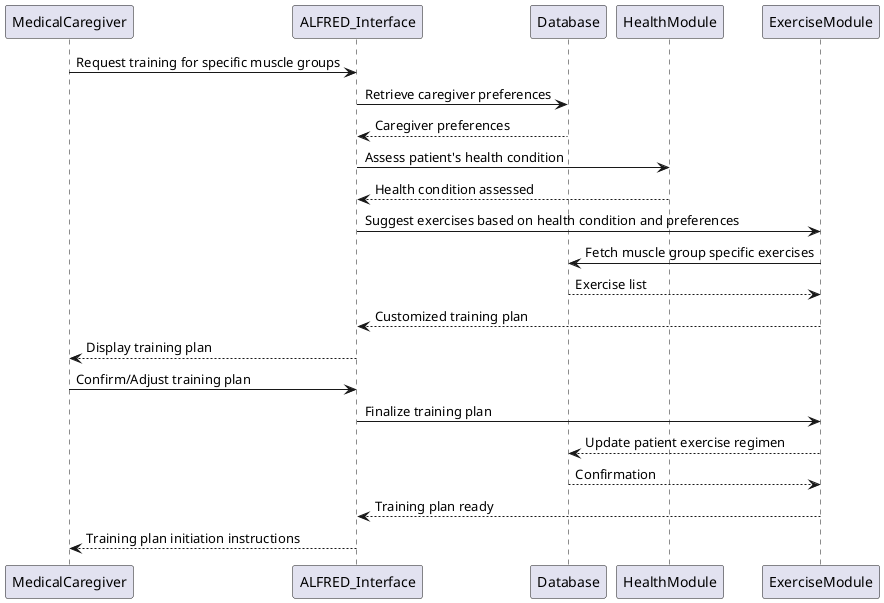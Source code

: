 @startuml
participant MedicalCaregiver as MC
participant ALFRED_Interface as AI
participant Database as DB
participant HealthModule as HM
participant ExerciseModule as EM

MC -> AI : Request training for specific muscle groups
AI -> DB : Retrieve caregiver preferences
DB --> AI : Caregiver preferences
AI -> HM : Assess patient's health condition
HM --> AI : Health condition assessed
AI -> EM : Suggest exercises based on health condition and preferences
EM -> DB : Fetch muscle group specific exercises
DB --> EM : Exercise list
EM --> AI : Customized training plan
AI --> MC : Display training plan
MC -> AI : Confirm/Adjust training plan
AI -> EM : Finalize training plan
EM --> DB : Update patient exercise regimen
DB --> EM : Confirmation
EM --> AI : Training plan ready
AI --> MC : Training plan initiation instructions

@enduml